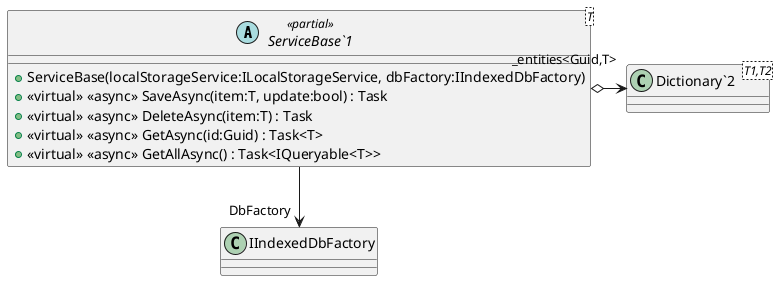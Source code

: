 @startuml
abstract class "ServiceBase`1"<T> <<partial>> {
    + ServiceBase(localStorageService:ILocalStorageService, dbFactory:IIndexedDbFactory)
    + <<virtual>> <<async>> SaveAsync(item:T, update:bool) : Task
    + <<virtual>> <<async>> DeleteAsync(item:T) : Task
    + <<virtual>> <<async>> GetAsync(id:Guid) : Task<T>
    + <<virtual>> <<async>> GetAllAsync() : Task<IQueryable<T>>
}
class "Dictionary`2"<T1,T2> {
}
"ServiceBase`1" o-> "_entities<Guid,T>" "Dictionary`2"
"ServiceBase`1" --> "DbFactory" IIndexedDbFactory
@enduml
